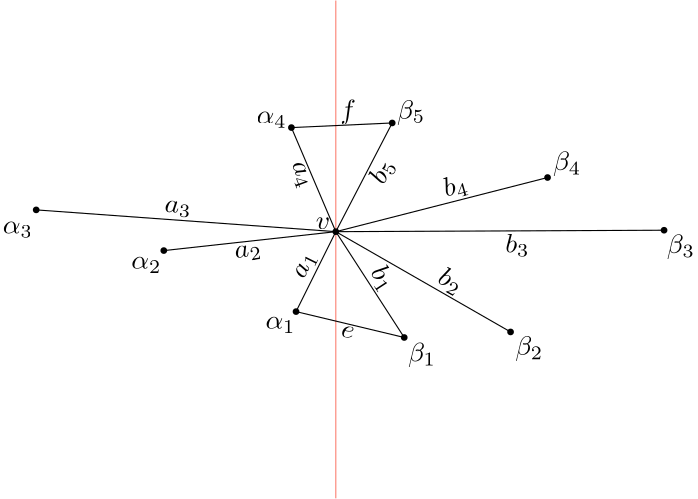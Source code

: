 <?xml version="1.0"?>
<!DOCTYPE ipe SYSTEM "ipe.dtd">
<ipe version="70206" creator="Ipe 7.2.7">
<info created="D:20180530151823" modified="D:20180530151945"/>
<preamble></preamble>
<ipestyle name="basic">
<symbol name="arrow/arc(spx)">
<path stroke="sym-stroke" fill="sym-stroke" pen="sym-pen">
0 0 m
-1 0.333 l
-1 -0.333 l
h
</path>
</symbol>
<symbol name="arrow/farc(spx)">
<path stroke="sym-stroke" fill="white" pen="sym-pen">
0 0 m
-1 0.333 l
-1 -0.333 l
h
</path>
</symbol>
<symbol name="arrow/ptarc(spx)">
<path stroke="sym-stroke" fill="sym-stroke" pen="sym-pen">
0 0 m
-1 0.333 l
-0.8 0 l
-1 -0.333 l
h
</path>
</symbol>
<symbol name="arrow/fptarc(spx)">
<path stroke="sym-stroke" fill="white" pen="sym-pen">
0 0 m
-1 0.333 l
-0.8 0 l
-1 -0.333 l
h
</path>
</symbol>
<symbol name="mark/circle(sx)" transformations="translations">
<path fill="sym-stroke">
0.6 0 0 0.6 0 0 e
0.4 0 0 0.4 0 0 e
</path>
</symbol>
<symbol name="mark/disk(sx)" transformations="translations">
<path fill="sym-stroke">
0.6 0 0 0.6 0 0 e
</path>
</symbol>
<symbol name="mark/fdisk(sfx)" transformations="translations">
<group>
<path fill="sym-fill">
0.5 0 0 0.5 0 0 e
</path>
<path fill="sym-stroke" fillrule="eofill">
0.6 0 0 0.6 0 0 e
0.4 0 0 0.4 0 0 e
</path>
</group>
</symbol>
<symbol name="mark/box(sx)" transformations="translations">
<path fill="sym-stroke" fillrule="eofill">
-0.6 -0.6 m
0.6 -0.6 l
0.6 0.6 l
-0.6 0.6 l
h
-0.4 -0.4 m
0.4 -0.4 l
0.4 0.4 l
-0.4 0.4 l
h
</path>
</symbol>
<symbol name="mark/square(sx)" transformations="translations">
<path fill="sym-stroke">
-0.6 -0.6 m
0.6 -0.6 l
0.6 0.6 l
-0.6 0.6 l
h
</path>
</symbol>
<symbol name="mark/fsquare(sfx)" transformations="translations">
<group>
<path fill="sym-fill">
-0.5 -0.5 m
0.5 -0.5 l
0.5 0.5 l
-0.5 0.5 l
h
</path>
<path fill="sym-stroke" fillrule="eofill">
-0.6 -0.6 m
0.6 -0.6 l
0.6 0.6 l
-0.6 0.6 l
h
-0.4 -0.4 m
0.4 -0.4 l
0.4 0.4 l
-0.4 0.4 l
h
</path>
</group>
</symbol>
<symbol name="mark/cross(sx)" transformations="translations">
<group>
<path fill="sym-stroke">
-0.43 -0.57 m
0.57 0.43 l
0.43 0.57 l
-0.57 -0.43 l
h
</path>
<path fill="sym-stroke">
-0.43 0.57 m
0.57 -0.43 l
0.43 -0.57 l
-0.57 0.43 l
h
</path>
</group>
</symbol>
<symbol name="arrow/fnormal(spx)">
<path stroke="sym-stroke" fill="white" pen="sym-pen">
0 0 m
-1 0.333 l
-1 -0.333 l
h
</path>
</symbol>
<symbol name="arrow/pointed(spx)">
<path stroke="sym-stroke" fill="sym-stroke" pen="sym-pen">
0 0 m
-1 0.333 l
-0.8 0 l
-1 -0.333 l
h
</path>
</symbol>
<symbol name="arrow/fpointed(spx)">
<path stroke="sym-stroke" fill="white" pen="sym-pen">
0 0 m
-1 0.333 l
-0.8 0 l
-1 -0.333 l
h
</path>
</symbol>
<symbol name="arrow/linear(spx)">
<path stroke="sym-stroke" pen="sym-pen">
-1 0.333 m
0 0 l
-1 -0.333 l
</path>
</symbol>
<symbol name="arrow/fdouble(spx)">
<path stroke="sym-stroke" fill="white" pen="sym-pen">
0 0 m
-1 0.333 l
-1 -0.333 l
h
-1 0 m
-2 0.333 l
-2 -0.333 l
h
</path>
</symbol>
<symbol name="arrow/double(spx)">
<path stroke="sym-stroke" fill="sym-stroke" pen="sym-pen">
0 0 m
-1 0.333 l
-1 -0.333 l
h
-1 0 m
-2 0.333 l
-2 -0.333 l
h
</path>
</symbol>
<pen name="heavier" value="0.8"/>
<pen name="fat" value="1.2"/>
<pen name="ultrafat" value="2"/>
<symbolsize name="large" value="5"/>
<symbolsize name="small" value="2"/>
<symbolsize name="tiny" value="1.1"/>
<arrowsize name="large" value="10"/>
<arrowsize name="small" value="5"/>
<arrowsize name="tiny" value="3"/>
<color name="red" value="1 0 0"/>
<color name="green" value="0 1 0"/>
<color name="blue" value="0 0 1"/>
<color name="yellow" value="1 1 0"/>
<color name="orange" value="1 0.647 0"/>
<color name="gold" value="1 0.843 0"/>
<color name="purple" value="0.627 0.125 0.941"/>
<color name="gray" value="0.745"/>
<color name="brown" value="0.647 0.165 0.165"/>
<color name="navy" value="0 0 0.502"/>
<color name="pink" value="1 0.753 0.796"/>
<color name="seagreen" value="0.18 0.545 0.341"/>
<color name="turquoise" value="0.251 0.878 0.816"/>
<color name="violet" value="0.933 0.51 0.933"/>
<color name="darkblue" value="0 0 0.545"/>
<color name="darkcyan" value="0 0.545 0.545"/>
<color name="darkgray" value="0.663"/>
<color name="darkgreen" value="0 0.392 0"/>
<color name="darkmagenta" value="0.545 0 0.545"/>
<color name="darkorange" value="1 0.549 0"/>
<color name="darkred" value="0.545 0 0"/>
<color name="lightblue" value="0.678 0.847 0.902"/>
<color name="lightcyan" value="0.878 1 1"/>
<color name="lightgray" value="0.827"/>
<color name="lightgreen" value="0.565 0.933 0.565"/>
<color name="lightyellow" value="1 1 0.878"/>
<dashstyle name="dashed" value="[4] 0"/>
<dashstyle name="dotted" value="[1 3] 0"/>
<dashstyle name="dash dotted" value="[4 2 1 2] 0"/>
<dashstyle name="dash dot dotted" value="[4 2 1 2 1 2] 0"/>
<textsize name="large" value="\large"/>
<textsize name="Large" value="\Large"/>
<textsize name="LARGE" value="\LARGE"/>
<textsize name="huge" value="\huge"/>
<textsize name="Huge" value="\Huge"/>
<textsize name="small" value="\small"/>
<textsize name="footnote" value="\footnotesize"/>
<textsize name="tiny" value="\tiny"/>
<textstyle name="center" begin="\begin{center}" end="\end{center}"/>
<textstyle name="itemize" begin="\begin{itemize}" end="\end{itemize}"/>
<textstyle name="item" begin="\begin{itemize}\item{}" end="\end{itemize}"/>
<gridsize name="4 pts" value="4"/>
<gridsize name="8 pts (~3 mm)" value="8"/>
<gridsize name="16 pts (~6 mm)" value="16"/>
<gridsize name="32 pts (~12 mm)" value="32"/>
<gridsize name="10 pts (~3.5 mm)" value="10"/>
<gridsize name="20 pts (~7 mm)" value="20"/>
<gridsize name="14 pts (~5 mm)" value="14"/>
<gridsize name="28 pts (~10 mm)" value="28"/>
<gridsize name="56 pts (~20 mm)" value="56"/>
<anglesize name="90 deg" value="90"/>
<anglesize name="60 deg" value="60"/>
<anglesize name="45 deg" value="45"/>
<anglesize name="30 deg" value="30"/>
<anglesize name="22.5 deg" value="22.5"/>
<opacity name="10%" value="0.1"/>
<opacity name="30%" value="0.3"/>
<opacity name="50%" value="0.5"/>
<opacity name="75%" value="0.75"/>
<tiling name="falling" angle="-60" step="4" width="1"/>
<tiling name="rising" angle="30" step="4" width="1"/>
</ipestyle>
<ipestyle name="brew">
<color name="aliceblue" value="0.941 0.973 1"/>
<color name="brew1" value="0.552 0.827 0.78"/>
<color name="brew2" value="1 1 0.701"/>
<color name="brew3" value="0.745 0.729 0.854"/>
<color name="brew4" value="0.984 0.501 0.447"/>
<color name="brew5" value="0.501 0.694 0.827"/>
<color name="brew6" value="0.992 0.705 0.384"/>
<color name="brew7" value="0.701 0.87 0.411"/>
<color name="brew8" value="0.988 0.803 0.898"/>
</ipestyle>
<page>
<layer name="alpha"/>
<view layers="alpha" active="alpha"/>
<path layer="alpha" matrix="1.4 0 0 1.4 -52.4999 -265.6" stroke="brew4">
128 768 m
128 640 l
</path>
<use matrix="1.4 0 0 1.4 -52.4999 -281.6" name="mark/disk(sx)" pos="128 720" size="small" stroke="black"/>
<path matrix="1.4 0 0 1.4 -52.4999 -281.6" stroke="black">
128 720 m
117.775 699.445 l
145.596 692.787 l
128 720 l
</path>
<path matrix="1.4 0 0 1.4 -52.4999 -281.6" stroke="black">
128 720 m
116.586 746.764 l
142.505 747.953 l
</path>
<path matrix="1.4 0 0 1.4 -52.4999 -281.6" stroke="black">
142.505 747.953 m
128 720 l
</path>
<use matrix="1.4 0 0 1.4 -52.4999 -281.6" name="mark/disk(sx)" pos="50.9573 725.601" size="small" stroke="black"/>
<use matrix="1.4 0 0 1.4 -52.4999 -281.6" name="mark/disk(sx)" pos="83.7716 715.138" size="small" stroke="black"/>
<use matrix="1.4 0 0 1.4 -52.4999 -281.6" name="mark/disk(sx)" pos="116.586 746.764" size="small" stroke="black"/>
<use matrix="1.4 0 0 1.4 -52.4999 -281.6" name="mark/disk(sx)" pos="142.505 747.953" size="small" stroke="black"/>
<use matrix="1.4 0 0 1.4 -52.4999 -281.6" name="mark/disk(sx)" pos="117.775 699.445" size="small" stroke="black"/>
<use matrix="1.4 0 0 1.4 -52.4999 -281.6" name="mark/disk(sx)" pos="145.596 692.787" size="small" stroke="black"/>
<use matrix="1.4 0 0 1.4 -52.4999 -281.6" name="mark/disk(sx)" pos="212.413 720.37" size="small" stroke="black"/>
<use matrix="1.4 0 0 1.4 -52.4999 -281.6" name="mark/disk(sx)" pos="182.453 733.923" size="small" stroke="black"/>
<use matrix="1.4 0 0 1.4 -52.4999 -281.6" name="mark/disk(sx)" pos="172.941 694.213" size="small" stroke="black"/>
<path matrix="1.4 0 0 1.4 -52.4999 -281.6" stroke="black">
128 720 m
50.9573 725.601 l
</path>
<path matrix="1.4 0 0 1.4 -52.4999 -281.6" stroke="black">
128 720 m
83.7716 715.138 l
</path>
<path matrix="1.4 0 0 1.4 -52.4999 -281.6" stroke="black">
128 720 m
182.453 733.923 l
</path>
<path matrix="1.4 0 0 1.4 -52.4999 -281.6" stroke="black">
128 720 m
212.413 720.37 l
</path>
<path matrix="1.4 0 0 1.4 -52.4999 -281.6" stroke="black">
128 720 m
172.941 694.213 l
</path>
<text matrix="1.4 0 0 1.4 -40.6999 -271.2" transformations="translations" pos="109.215 690.646" stroke="black" type="label" width="10.842" height="4.294" depth="1.49" halign="right" valign="top" style="math">\alpha_1</text>
<text matrix="1.4 0 0 1.4 -88.9703 -249.563" transformations="translations" pos="109.215 690.646" stroke="black" type="label" width="10.842" height="4.294" depth="1.49" halign="right" valign="top" style="math">\alpha_2</text>
<text matrix="1.4 0 0 1.4 -135.246 -236.915" transformations="translations" pos="109.215 690.646" stroke="black" type="label" width="10.842" height="4.294" depth="1.49" halign="right" valign="top" style="math">\alpha_3</text>
<text matrix="1.4 0 0 1.4 -44.8999 -273.8" transformations="translations" pos="109.928 742.246" stroke="black" type="label" width="10.842" height="4.294" depth="1.49" halign="right" valign="baseline" style="math">\alpha_4</text>
<text matrix="1.4 0 0 1.4 -52.4999 -267" transformations="translations" pos="146.547 681.135" stroke="black" type="label" width="10.104" height="6.926" depth="1.93" valign="top" style="math">\beta_1</text>
<text matrix="1.4 0 0 1.4 -13.8835 -264.671" transformations="translations" pos="146.547 681.135" stroke="black" type="label" width="10.104" height="6.926" depth="1.93" valign="top" style="math">\beta_2</text>
<text matrix="1.4 0 0 1.4 40.7118 -228.051" transformations="translations" pos="146.547 681.135" stroke="black" type="label" width="10.104" height="6.926" depth="1.93" valign="top" style="math">\beta_3</text>
<text matrix="1.4 0 0 1.4 -0.236132 -207.031" transformations="translations" pos="146.547 681.135" stroke="black" type="label" width="10.104" height="6.926" depth="1.93" valign="bottom" style="math">\beta_4</text>
<text matrix="1.4 0 0 1.4 -53.0999 -287.8" transformations="translations" pos="144.169 753.422" stroke="black" type="label" width="10.104" height="6.926" depth="1.93" valign="baseline" style="math">\beta_5</text>
<text matrix="0.998063 -0.0622172 0.0622172 0.998063 -48.2468 -5.08327" transformations="rigid" pos="71.8824 744.148" stroke="black" type="label" width="9.736" height="4.294" depth="1.49" halign="center" valign="baseline" style="math">a_3</text>
<text matrix="0.446939 0.894565 -0.894565 0.446939 750.97 316.684" transformations="rigid" pos="71.8824 744.148" stroke="black" type="label" width="9.736" height="4.294" depth="1.49" halign="center" valign="baseline" style="math">a_1</text>
<text matrix="0.989235 0.146338 -0.146338 0.989235 132.597 -24.9818" transformations="rigid" pos="71.8824 744.148" stroke="black" type="label" width="9.736" height="4.294" depth="1.49" halign="center" valign="top" style="math">a_2</text>
<text matrix="0.354389 -0.935098 0.935098 0.354389 -604.852 551.262" transformations="rigid" pos="71.8824 744.148" stroke="black" type="label" width="9.736" height="4.294" depth="1.49" halign="center" valign="top" style="math">a_4</text>
<text matrix="0.546919 -0.837186 0.837186 0.546919 -521.028 361.189" transformations="rigid" pos="71.8824 744.148" stroke="black" type="label" width="8.745" height="6.923" depth="1.49" halign="center" valign="baseline" style="math">b_1</text>
<text matrix="0.872556 -0.488516 0.488516 0.872556 -259.565 91.9452" transformations="rigid" pos="71.8824 744.148" stroke="black" type="label" width="8.745" height="6.923" depth="1.49" halign="center" valign="baseline" style="math">b_2</text>
<text matrix="0.999994 -0.00375501 0.00375501 0.999994 117.396 -18.114" transformations="rigid" pos="71.8824 744.148" stroke="black" type="label" width="8.745" height="6.923" depth="1.49" halign="center" valign="top" style="math">b_3</text>
<text matrix="0.962064 0.272829 -0.272829 0.962064 304.462 4.51291" transformations="rigid" pos="71.8824 744.148" stroke="black" type="label" width="8.745" height="6.923" depth="1.49" halign="center" valign="baseline" style="math">b_4</text>
<text matrix="0.458635 0.888626 -0.888626 0.458635 768.102 344.934" transformations="rigid" pos="71.8824 744.148" stroke="black" type="label" width="8.745" height="6.923" depth="1.49" halign="center" valign="top" style="math">b_5</text>
<text matrix="0.973371 -0.229236 0.229236 0.973371 -109.089 -15.4793" transformations="rigid" pos="71.8824 744.148" stroke="black" type="label" width="4.639" height="4.289" depth="0" halign="center" valign="top" style="math">e</text>
<text matrix="0.998548 0.0538931 -0.0538931 0.998548 99.6128 20.1666" transformations="rigid" pos="71.8824 744.148" stroke="black" type="label" width="5.95" height="6.926" depth="1.93" halign="center" valign="baseline" style="math">f</text>
<text matrix="1 0 0 1 -6.2 -2.4" transformations="translations" pos="130.865 729.648" stroke="black" type="label" width="5.187" height="4.289" depth="0" halign="right" valign="baseline" style="math">v</text>
</page>
</ipe>
